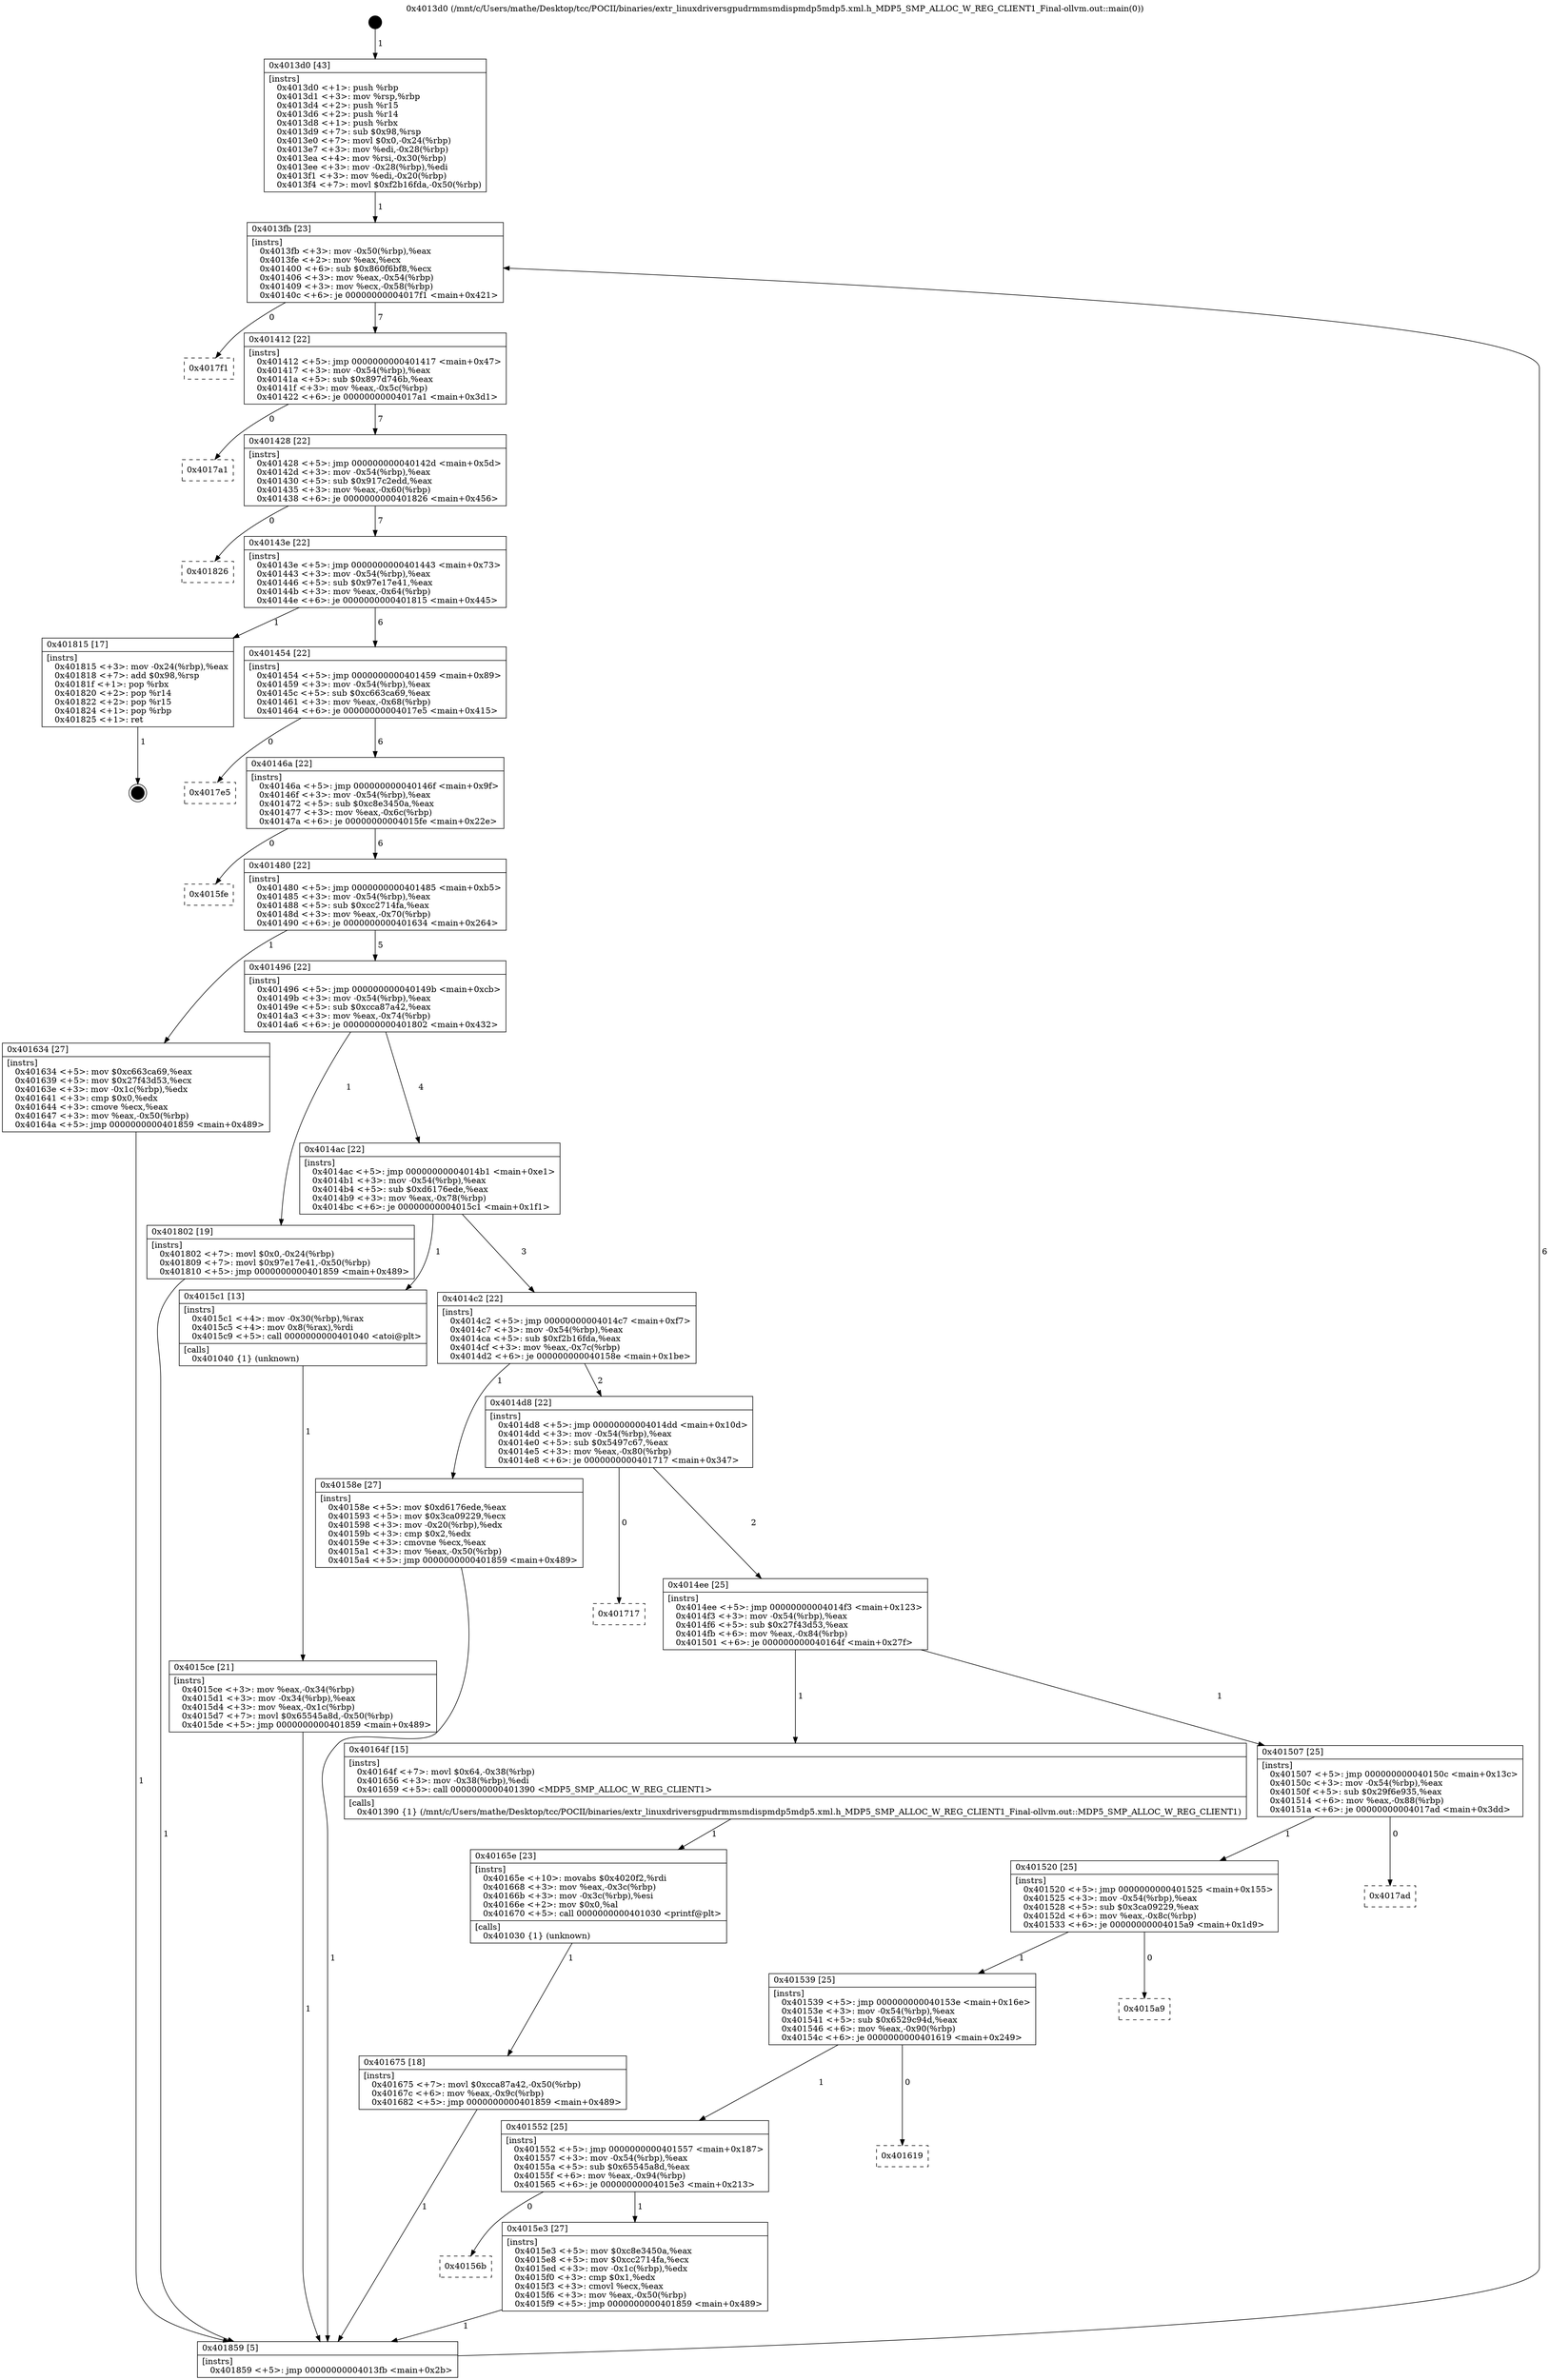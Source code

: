 digraph "0x4013d0" {
  label = "0x4013d0 (/mnt/c/Users/mathe/Desktop/tcc/POCII/binaries/extr_linuxdriversgpudrmmsmdispmdp5mdp5.xml.h_MDP5_SMP_ALLOC_W_REG_CLIENT1_Final-ollvm.out::main(0))"
  labelloc = "t"
  node[shape=record]

  Entry [label="",width=0.3,height=0.3,shape=circle,fillcolor=black,style=filled]
  "0x4013fb" [label="{
     0x4013fb [23]\l
     | [instrs]\l
     &nbsp;&nbsp;0x4013fb \<+3\>: mov -0x50(%rbp),%eax\l
     &nbsp;&nbsp;0x4013fe \<+2\>: mov %eax,%ecx\l
     &nbsp;&nbsp;0x401400 \<+6\>: sub $0x860f6bf8,%ecx\l
     &nbsp;&nbsp;0x401406 \<+3\>: mov %eax,-0x54(%rbp)\l
     &nbsp;&nbsp;0x401409 \<+3\>: mov %ecx,-0x58(%rbp)\l
     &nbsp;&nbsp;0x40140c \<+6\>: je 00000000004017f1 \<main+0x421\>\l
  }"]
  "0x4017f1" [label="{
     0x4017f1\l
  }", style=dashed]
  "0x401412" [label="{
     0x401412 [22]\l
     | [instrs]\l
     &nbsp;&nbsp;0x401412 \<+5\>: jmp 0000000000401417 \<main+0x47\>\l
     &nbsp;&nbsp;0x401417 \<+3\>: mov -0x54(%rbp),%eax\l
     &nbsp;&nbsp;0x40141a \<+5\>: sub $0x897d746b,%eax\l
     &nbsp;&nbsp;0x40141f \<+3\>: mov %eax,-0x5c(%rbp)\l
     &nbsp;&nbsp;0x401422 \<+6\>: je 00000000004017a1 \<main+0x3d1\>\l
  }"]
  Exit [label="",width=0.3,height=0.3,shape=circle,fillcolor=black,style=filled,peripheries=2]
  "0x4017a1" [label="{
     0x4017a1\l
  }", style=dashed]
  "0x401428" [label="{
     0x401428 [22]\l
     | [instrs]\l
     &nbsp;&nbsp;0x401428 \<+5\>: jmp 000000000040142d \<main+0x5d\>\l
     &nbsp;&nbsp;0x40142d \<+3\>: mov -0x54(%rbp),%eax\l
     &nbsp;&nbsp;0x401430 \<+5\>: sub $0x917c2edd,%eax\l
     &nbsp;&nbsp;0x401435 \<+3\>: mov %eax,-0x60(%rbp)\l
     &nbsp;&nbsp;0x401438 \<+6\>: je 0000000000401826 \<main+0x456\>\l
  }"]
  "0x401675" [label="{
     0x401675 [18]\l
     | [instrs]\l
     &nbsp;&nbsp;0x401675 \<+7\>: movl $0xcca87a42,-0x50(%rbp)\l
     &nbsp;&nbsp;0x40167c \<+6\>: mov %eax,-0x9c(%rbp)\l
     &nbsp;&nbsp;0x401682 \<+5\>: jmp 0000000000401859 \<main+0x489\>\l
  }"]
  "0x401826" [label="{
     0x401826\l
  }", style=dashed]
  "0x40143e" [label="{
     0x40143e [22]\l
     | [instrs]\l
     &nbsp;&nbsp;0x40143e \<+5\>: jmp 0000000000401443 \<main+0x73\>\l
     &nbsp;&nbsp;0x401443 \<+3\>: mov -0x54(%rbp),%eax\l
     &nbsp;&nbsp;0x401446 \<+5\>: sub $0x97e17e41,%eax\l
     &nbsp;&nbsp;0x40144b \<+3\>: mov %eax,-0x64(%rbp)\l
     &nbsp;&nbsp;0x40144e \<+6\>: je 0000000000401815 \<main+0x445\>\l
  }"]
  "0x40165e" [label="{
     0x40165e [23]\l
     | [instrs]\l
     &nbsp;&nbsp;0x40165e \<+10\>: movabs $0x4020f2,%rdi\l
     &nbsp;&nbsp;0x401668 \<+3\>: mov %eax,-0x3c(%rbp)\l
     &nbsp;&nbsp;0x40166b \<+3\>: mov -0x3c(%rbp),%esi\l
     &nbsp;&nbsp;0x40166e \<+2\>: mov $0x0,%al\l
     &nbsp;&nbsp;0x401670 \<+5\>: call 0000000000401030 \<printf@plt\>\l
     | [calls]\l
     &nbsp;&nbsp;0x401030 \{1\} (unknown)\l
  }"]
  "0x401815" [label="{
     0x401815 [17]\l
     | [instrs]\l
     &nbsp;&nbsp;0x401815 \<+3\>: mov -0x24(%rbp),%eax\l
     &nbsp;&nbsp;0x401818 \<+7\>: add $0x98,%rsp\l
     &nbsp;&nbsp;0x40181f \<+1\>: pop %rbx\l
     &nbsp;&nbsp;0x401820 \<+2\>: pop %r14\l
     &nbsp;&nbsp;0x401822 \<+2\>: pop %r15\l
     &nbsp;&nbsp;0x401824 \<+1\>: pop %rbp\l
     &nbsp;&nbsp;0x401825 \<+1\>: ret\l
  }"]
  "0x401454" [label="{
     0x401454 [22]\l
     | [instrs]\l
     &nbsp;&nbsp;0x401454 \<+5\>: jmp 0000000000401459 \<main+0x89\>\l
     &nbsp;&nbsp;0x401459 \<+3\>: mov -0x54(%rbp),%eax\l
     &nbsp;&nbsp;0x40145c \<+5\>: sub $0xc663ca69,%eax\l
     &nbsp;&nbsp;0x401461 \<+3\>: mov %eax,-0x68(%rbp)\l
     &nbsp;&nbsp;0x401464 \<+6\>: je 00000000004017e5 \<main+0x415\>\l
  }"]
  "0x40156b" [label="{
     0x40156b\l
  }", style=dashed]
  "0x4017e5" [label="{
     0x4017e5\l
  }", style=dashed]
  "0x40146a" [label="{
     0x40146a [22]\l
     | [instrs]\l
     &nbsp;&nbsp;0x40146a \<+5\>: jmp 000000000040146f \<main+0x9f\>\l
     &nbsp;&nbsp;0x40146f \<+3\>: mov -0x54(%rbp),%eax\l
     &nbsp;&nbsp;0x401472 \<+5\>: sub $0xc8e3450a,%eax\l
     &nbsp;&nbsp;0x401477 \<+3\>: mov %eax,-0x6c(%rbp)\l
     &nbsp;&nbsp;0x40147a \<+6\>: je 00000000004015fe \<main+0x22e\>\l
  }"]
  "0x4015e3" [label="{
     0x4015e3 [27]\l
     | [instrs]\l
     &nbsp;&nbsp;0x4015e3 \<+5\>: mov $0xc8e3450a,%eax\l
     &nbsp;&nbsp;0x4015e8 \<+5\>: mov $0xcc2714fa,%ecx\l
     &nbsp;&nbsp;0x4015ed \<+3\>: mov -0x1c(%rbp),%edx\l
     &nbsp;&nbsp;0x4015f0 \<+3\>: cmp $0x1,%edx\l
     &nbsp;&nbsp;0x4015f3 \<+3\>: cmovl %ecx,%eax\l
     &nbsp;&nbsp;0x4015f6 \<+3\>: mov %eax,-0x50(%rbp)\l
     &nbsp;&nbsp;0x4015f9 \<+5\>: jmp 0000000000401859 \<main+0x489\>\l
  }"]
  "0x4015fe" [label="{
     0x4015fe\l
  }", style=dashed]
  "0x401480" [label="{
     0x401480 [22]\l
     | [instrs]\l
     &nbsp;&nbsp;0x401480 \<+5\>: jmp 0000000000401485 \<main+0xb5\>\l
     &nbsp;&nbsp;0x401485 \<+3\>: mov -0x54(%rbp),%eax\l
     &nbsp;&nbsp;0x401488 \<+5\>: sub $0xcc2714fa,%eax\l
     &nbsp;&nbsp;0x40148d \<+3\>: mov %eax,-0x70(%rbp)\l
     &nbsp;&nbsp;0x401490 \<+6\>: je 0000000000401634 \<main+0x264\>\l
  }"]
  "0x401552" [label="{
     0x401552 [25]\l
     | [instrs]\l
     &nbsp;&nbsp;0x401552 \<+5\>: jmp 0000000000401557 \<main+0x187\>\l
     &nbsp;&nbsp;0x401557 \<+3\>: mov -0x54(%rbp),%eax\l
     &nbsp;&nbsp;0x40155a \<+5\>: sub $0x65545a8d,%eax\l
     &nbsp;&nbsp;0x40155f \<+6\>: mov %eax,-0x94(%rbp)\l
     &nbsp;&nbsp;0x401565 \<+6\>: je 00000000004015e3 \<main+0x213\>\l
  }"]
  "0x401634" [label="{
     0x401634 [27]\l
     | [instrs]\l
     &nbsp;&nbsp;0x401634 \<+5\>: mov $0xc663ca69,%eax\l
     &nbsp;&nbsp;0x401639 \<+5\>: mov $0x27f43d53,%ecx\l
     &nbsp;&nbsp;0x40163e \<+3\>: mov -0x1c(%rbp),%edx\l
     &nbsp;&nbsp;0x401641 \<+3\>: cmp $0x0,%edx\l
     &nbsp;&nbsp;0x401644 \<+3\>: cmove %ecx,%eax\l
     &nbsp;&nbsp;0x401647 \<+3\>: mov %eax,-0x50(%rbp)\l
     &nbsp;&nbsp;0x40164a \<+5\>: jmp 0000000000401859 \<main+0x489\>\l
  }"]
  "0x401496" [label="{
     0x401496 [22]\l
     | [instrs]\l
     &nbsp;&nbsp;0x401496 \<+5\>: jmp 000000000040149b \<main+0xcb\>\l
     &nbsp;&nbsp;0x40149b \<+3\>: mov -0x54(%rbp),%eax\l
     &nbsp;&nbsp;0x40149e \<+5\>: sub $0xcca87a42,%eax\l
     &nbsp;&nbsp;0x4014a3 \<+3\>: mov %eax,-0x74(%rbp)\l
     &nbsp;&nbsp;0x4014a6 \<+6\>: je 0000000000401802 \<main+0x432\>\l
  }"]
  "0x401619" [label="{
     0x401619\l
  }", style=dashed]
  "0x401802" [label="{
     0x401802 [19]\l
     | [instrs]\l
     &nbsp;&nbsp;0x401802 \<+7\>: movl $0x0,-0x24(%rbp)\l
     &nbsp;&nbsp;0x401809 \<+7\>: movl $0x97e17e41,-0x50(%rbp)\l
     &nbsp;&nbsp;0x401810 \<+5\>: jmp 0000000000401859 \<main+0x489\>\l
  }"]
  "0x4014ac" [label="{
     0x4014ac [22]\l
     | [instrs]\l
     &nbsp;&nbsp;0x4014ac \<+5\>: jmp 00000000004014b1 \<main+0xe1\>\l
     &nbsp;&nbsp;0x4014b1 \<+3\>: mov -0x54(%rbp),%eax\l
     &nbsp;&nbsp;0x4014b4 \<+5\>: sub $0xd6176ede,%eax\l
     &nbsp;&nbsp;0x4014b9 \<+3\>: mov %eax,-0x78(%rbp)\l
     &nbsp;&nbsp;0x4014bc \<+6\>: je 00000000004015c1 \<main+0x1f1\>\l
  }"]
  "0x401539" [label="{
     0x401539 [25]\l
     | [instrs]\l
     &nbsp;&nbsp;0x401539 \<+5\>: jmp 000000000040153e \<main+0x16e\>\l
     &nbsp;&nbsp;0x40153e \<+3\>: mov -0x54(%rbp),%eax\l
     &nbsp;&nbsp;0x401541 \<+5\>: sub $0x6529c94d,%eax\l
     &nbsp;&nbsp;0x401546 \<+6\>: mov %eax,-0x90(%rbp)\l
     &nbsp;&nbsp;0x40154c \<+6\>: je 0000000000401619 \<main+0x249\>\l
  }"]
  "0x4015c1" [label="{
     0x4015c1 [13]\l
     | [instrs]\l
     &nbsp;&nbsp;0x4015c1 \<+4\>: mov -0x30(%rbp),%rax\l
     &nbsp;&nbsp;0x4015c5 \<+4\>: mov 0x8(%rax),%rdi\l
     &nbsp;&nbsp;0x4015c9 \<+5\>: call 0000000000401040 \<atoi@plt\>\l
     | [calls]\l
     &nbsp;&nbsp;0x401040 \{1\} (unknown)\l
  }"]
  "0x4014c2" [label="{
     0x4014c2 [22]\l
     | [instrs]\l
     &nbsp;&nbsp;0x4014c2 \<+5\>: jmp 00000000004014c7 \<main+0xf7\>\l
     &nbsp;&nbsp;0x4014c7 \<+3\>: mov -0x54(%rbp),%eax\l
     &nbsp;&nbsp;0x4014ca \<+5\>: sub $0xf2b16fda,%eax\l
     &nbsp;&nbsp;0x4014cf \<+3\>: mov %eax,-0x7c(%rbp)\l
     &nbsp;&nbsp;0x4014d2 \<+6\>: je 000000000040158e \<main+0x1be\>\l
  }"]
  "0x4015a9" [label="{
     0x4015a9\l
  }", style=dashed]
  "0x40158e" [label="{
     0x40158e [27]\l
     | [instrs]\l
     &nbsp;&nbsp;0x40158e \<+5\>: mov $0xd6176ede,%eax\l
     &nbsp;&nbsp;0x401593 \<+5\>: mov $0x3ca09229,%ecx\l
     &nbsp;&nbsp;0x401598 \<+3\>: mov -0x20(%rbp),%edx\l
     &nbsp;&nbsp;0x40159b \<+3\>: cmp $0x2,%edx\l
     &nbsp;&nbsp;0x40159e \<+3\>: cmovne %ecx,%eax\l
     &nbsp;&nbsp;0x4015a1 \<+3\>: mov %eax,-0x50(%rbp)\l
     &nbsp;&nbsp;0x4015a4 \<+5\>: jmp 0000000000401859 \<main+0x489\>\l
  }"]
  "0x4014d8" [label="{
     0x4014d8 [22]\l
     | [instrs]\l
     &nbsp;&nbsp;0x4014d8 \<+5\>: jmp 00000000004014dd \<main+0x10d\>\l
     &nbsp;&nbsp;0x4014dd \<+3\>: mov -0x54(%rbp),%eax\l
     &nbsp;&nbsp;0x4014e0 \<+5\>: sub $0x5497c67,%eax\l
     &nbsp;&nbsp;0x4014e5 \<+3\>: mov %eax,-0x80(%rbp)\l
     &nbsp;&nbsp;0x4014e8 \<+6\>: je 0000000000401717 \<main+0x347\>\l
  }"]
  "0x401859" [label="{
     0x401859 [5]\l
     | [instrs]\l
     &nbsp;&nbsp;0x401859 \<+5\>: jmp 00000000004013fb \<main+0x2b\>\l
  }"]
  "0x4013d0" [label="{
     0x4013d0 [43]\l
     | [instrs]\l
     &nbsp;&nbsp;0x4013d0 \<+1\>: push %rbp\l
     &nbsp;&nbsp;0x4013d1 \<+3\>: mov %rsp,%rbp\l
     &nbsp;&nbsp;0x4013d4 \<+2\>: push %r15\l
     &nbsp;&nbsp;0x4013d6 \<+2\>: push %r14\l
     &nbsp;&nbsp;0x4013d8 \<+1\>: push %rbx\l
     &nbsp;&nbsp;0x4013d9 \<+7\>: sub $0x98,%rsp\l
     &nbsp;&nbsp;0x4013e0 \<+7\>: movl $0x0,-0x24(%rbp)\l
     &nbsp;&nbsp;0x4013e7 \<+3\>: mov %edi,-0x28(%rbp)\l
     &nbsp;&nbsp;0x4013ea \<+4\>: mov %rsi,-0x30(%rbp)\l
     &nbsp;&nbsp;0x4013ee \<+3\>: mov -0x28(%rbp),%edi\l
     &nbsp;&nbsp;0x4013f1 \<+3\>: mov %edi,-0x20(%rbp)\l
     &nbsp;&nbsp;0x4013f4 \<+7\>: movl $0xf2b16fda,-0x50(%rbp)\l
  }"]
  "0x4015ce" [label="{
     0x4015ce [21]\l
     | [instrs]\l
     &nbsp;&nbsp;0x4015ce \<+3\>: mov %eax,-0x34(%rbp)\l
     &nbsp;&nbsp;0x4015d1 \<+3\>: mov -0x34(%rbp),%eax\l
     &nbsp;&nbsp;0x4015d4 \<+3\>: mov %eax,-0x1c(%rbp)\l
     &nbsp;&nbsp;0x4015d7 \<+7\>: movl $0x65545a8d,-0x50(%rbp)\l
     &nbsp;&nbsp;0x4015de \<+5\>: jmp 0000000000401859 \<main+0x489\>\l
  }"]
  "0x401520" [label="{
     0x401520 [25]\l
     | [instrs]\l
     &nbsp;&nbsp;0x401520 \<+5\>: jmp 0000000000401525 \<main+0x155\>\l
     &nbsp;&nbsp;0x401525 \<+3\>: mov -0x54(%rbp),%eax\l
     &nbsp;&nbsp;0x401528 \<+5\>: sub $0x3ca09229,%eax\l
     &nbsp;&nbsp;0x40152d \<+6\>: mov %eax,-0x8c(%rbp)\l
     &nbsp;&nbsp;0x401533 \<+6\>: je 00000000004015a9 \<main+0x1d9\>\l
  }"]
  "0x401717" [label="{
     0x401717\l
  }", style=dashed]
  "0x4014ee" [label="{
     0x4014ee [25]\l
     | [instrs]\l
     &nbsp;&nbsp;0x4014ee \<+5\>: jmp 00000000004014f3 \<main+0x123\>\l
     &nbsp;&nbsp;0x4014f3 \<+3\>: mov -0x54(%rbp),%eax\l
     &nbsp;&nbsp;0x4014f6 \<+5\>: sub $0x27f43d53,%eax\l
     &nbsp;&nbsp;0x4014fb \<+6\>: mov %eax,-0x84(%rbp)\l
     &nbsp;&nbsp;0x401501 \<+6\>: je 000000000040164f \<main+0x27f\>\l
  }"]
  "0x4017ad" [label="{
     0x4017ad\l
  }", style=dashed]
  "0x40164f" [label="{
     0x40164f [15]\l
     | [instrs]\l
     &nbsp;&nbsp;0x40164f \<+7\>: movl $0x64,-0x38(%rbp)\l
     &nbsp;&nbsp;0x401656 \<+3\>: mov -0x38(%rbp),%edi\l
     &nbsp;&nbsp;0x401659 \<+5\>: call 0000000000401390 \<MDP5_SMP_ALLOC_W_REG_CLIENT1\>\l
     | [calls]\l
     &nbsp;&nbsp;0x401390 \{1\} (/mnt/c/Users/mathe/Desktop/tcc/POCII/binaries/extr_linuxdriversgpudrmmsmdispmdp5mdp5.xml.h_MDP5_SMP_ALLOC_W_REG_CLIENT1_Final-ollvm.out::MDP5_SMP_ALLOC_W_REG_CLIENT1)\l
  }"]
  "0x401507" [label="{
     0x401507 [25]\l
     | [instrs]\l
     &nbsp;&nbsp;0x401507 \<+5\>: jmp 000000000040150c \<main+0x13c\>\l
     &nbsp;&nbsp;0x40150c \<+3\>: mov -0x54(%rbp),%eax\l
     &nbsp;&nbsp;0x40150f \<+5\>: sub $0x29f6e935,%eax\l
     &nbsp;&nbsp;0x401514 \<+6\>: mov %eax,-0x88(%rbp)\l
     &nbsp;&nbsp;0x40151a \<+6\>: je 00000000004017ad \<main+0x3dd\>\l
  }"]
  Entry -> "0x4013d0" [label=" 1"]
  "0x4013fb" -> "0x4017f1" [label=" 0"]
  "0x4013fb" -> "0x401412" [label=" 7"]
  "0x401815" -> Exit [label=" 1"]
  "0x401412" -> "0x4017a1" [label=" 0"]
  "0x401412" -> "0x401428" [label=" 7"]
  "0x401802" -> "0x401859" [label=" 1"]
  "0x401428" -> "0x401826" [label=" 0"]
  "0x401428" -> "0x40143e" [label=" 7"]
  "0x401675" -> "0x401859" [label=" 1"]
  "0x40143e" -> "0x401815" [label=" 1"]
  "0x40143e" -> "0x401454" [label=" 6"]
  "0x40165e" -> "0x401675" [label=" 1"]
  "0x401454" -> "0x4017e5" [label=" 0"]
  "0x401454" -> "0x40146a" [label=" 6"]
  "0x40164f" -> "0x40165e" [label=" 1"]
  "0x40146a" -> "0x4015fe" [label=" 0"]
  "0x40146a" -> "0x401480" [label=" 6"]
  "0x401634" -> "0x401859" [label=" 1"]
  "0x401480" -> "0x401634" [label=" 1"]
  "0x401480" -> "0x401496" [label=" 5"]
  "0x401552" -> "0x40156b" [label=" 0"]
  "0x401496" -> "0x401802" [label=" 1"]
  "0x401496" -> "0x4014ac" [label=" 4"]
  "0x401552" -> "0x4015e3" [label=" 1"]
  "0x4014ac" -> "0x4015c1" [label=" 1"]
  "0x4014ac" -> "0x4014c2" [label=" 3"]
  "0x401539" -> "0x401552" [label=" 1"]
  "0x4014c2" -> "0x40158e" [label=" 1"]
  "0x4014c2" -> "0x4014d8" [label=" 2"]
  "0x40158e" -> "0x401859" [label=" 1"]
  "0x4013d0" -> "0x4013fb" [label=" 1"]
  "0x401859" -> "0x4013fb" [label=" 6"]
  "0x4015c1" -> "0x4015ce" [label=" 1"]
  "0x4015ce" -> "0x401859" [label=" 1"]
  "0x401539" -> "0x401619" [label=" 0"]
  "0x4014d8" -> "0x401717" [label=" 0"]
  "0x4014d8" -> "0x4014ee" [label=" 2"]
  "0x401520" -> "0x401539" [label=" 1"]
  "0x4014ee" -> "0x40164f" [label=" 1"]
  "0x4014ee" -> "0x401507" [label=" 1"]
  "0x401520" -> "0x4015a9" [label=" 0"]
  "0x401507" -> "0x4017ad" [label=" 0"]
  "0x401507" -> "0x401520" [label=" 1"]
  "0x4015e3" -> "0x401859" [label=" 1"]
}
